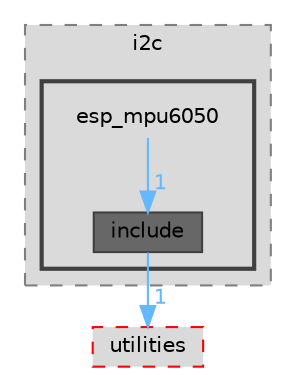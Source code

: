digraph "components/peripherals/i2c/esp_mpu6050"
{
 // LATEX_PDF_SIZE
  bgcolor="transparent";
  edge [fontname=Helvetica,fontsize=10,labelfontname=Helvetica,labelfontsize=10];
  node [fontname=Helvetica,fontsize=10,shape=box,height=0.2,width=0.4];
  compound=true
  subgraph clusterdir_7c937227b2c8e4f6d79d54c2e9a7ab6d {
    graph [ bgcolor="#dadada", pencolor="grey50", label="i2c", fontname=Helvetica,fontsize=10 style="filled,dashed", URL="dir_7c937227b2c8e4f6d79d54c2e9a7ab6d.html",tooltip=""]
  subgraph clusterdir_5430812418cacdfa16dc7e5c29a9b8b7 {
    graph [ bgcolor="#dadada", pencolor="grey25", label="", fontname=Helvetica,fontsize=10 style="filled,bold", URL="dir_5430812418cacdfa16dc7e5c29a9b8b7.html",tooltip=""]
    dir_5430812418cacdfa16dc7e5c29a9b8b7 [shape=plaintext, label="esp_mpu6050"];
  dir_199c1fdb1f367e9cce392523e00631eb [label="include", fillcolor="#676767", color="grey25", style="filled", URL="dir_199c1fdb1f367e9cce392523e00631eb.html",tooltip=""];
  }
  }
  dir_59ed5374a4f6b52e0256717e78b786a3 [label="utilities", fillcolor="#dadada", color="red", style="filled,dashed", URL="dir_59ed5374a4f6b52e0256717e78b786a3.html",tooltip=""];
  dir_5430812418cacdfa16dc7e5c29a9b8b7->dir_199c1fdb1f367e9cce392523e00631eb [headlabel="1", labeldistance=1.5 headhref="dir_000024_000059.html" href="dir_000024_000059.html" color="steelblue1" fontcolor="steelblue1"];
  dir_199c1fdb1f367e9cce392523e00631eb->dir_59ed5374a4f6b52e0256717e78b786a3 [headlabel="1", labeldistance=1.5 headhref="dir_000059_000086.html" href="dir_000059_000086.html" color="steelblue1" fontcolor="steelblue1"];
}
